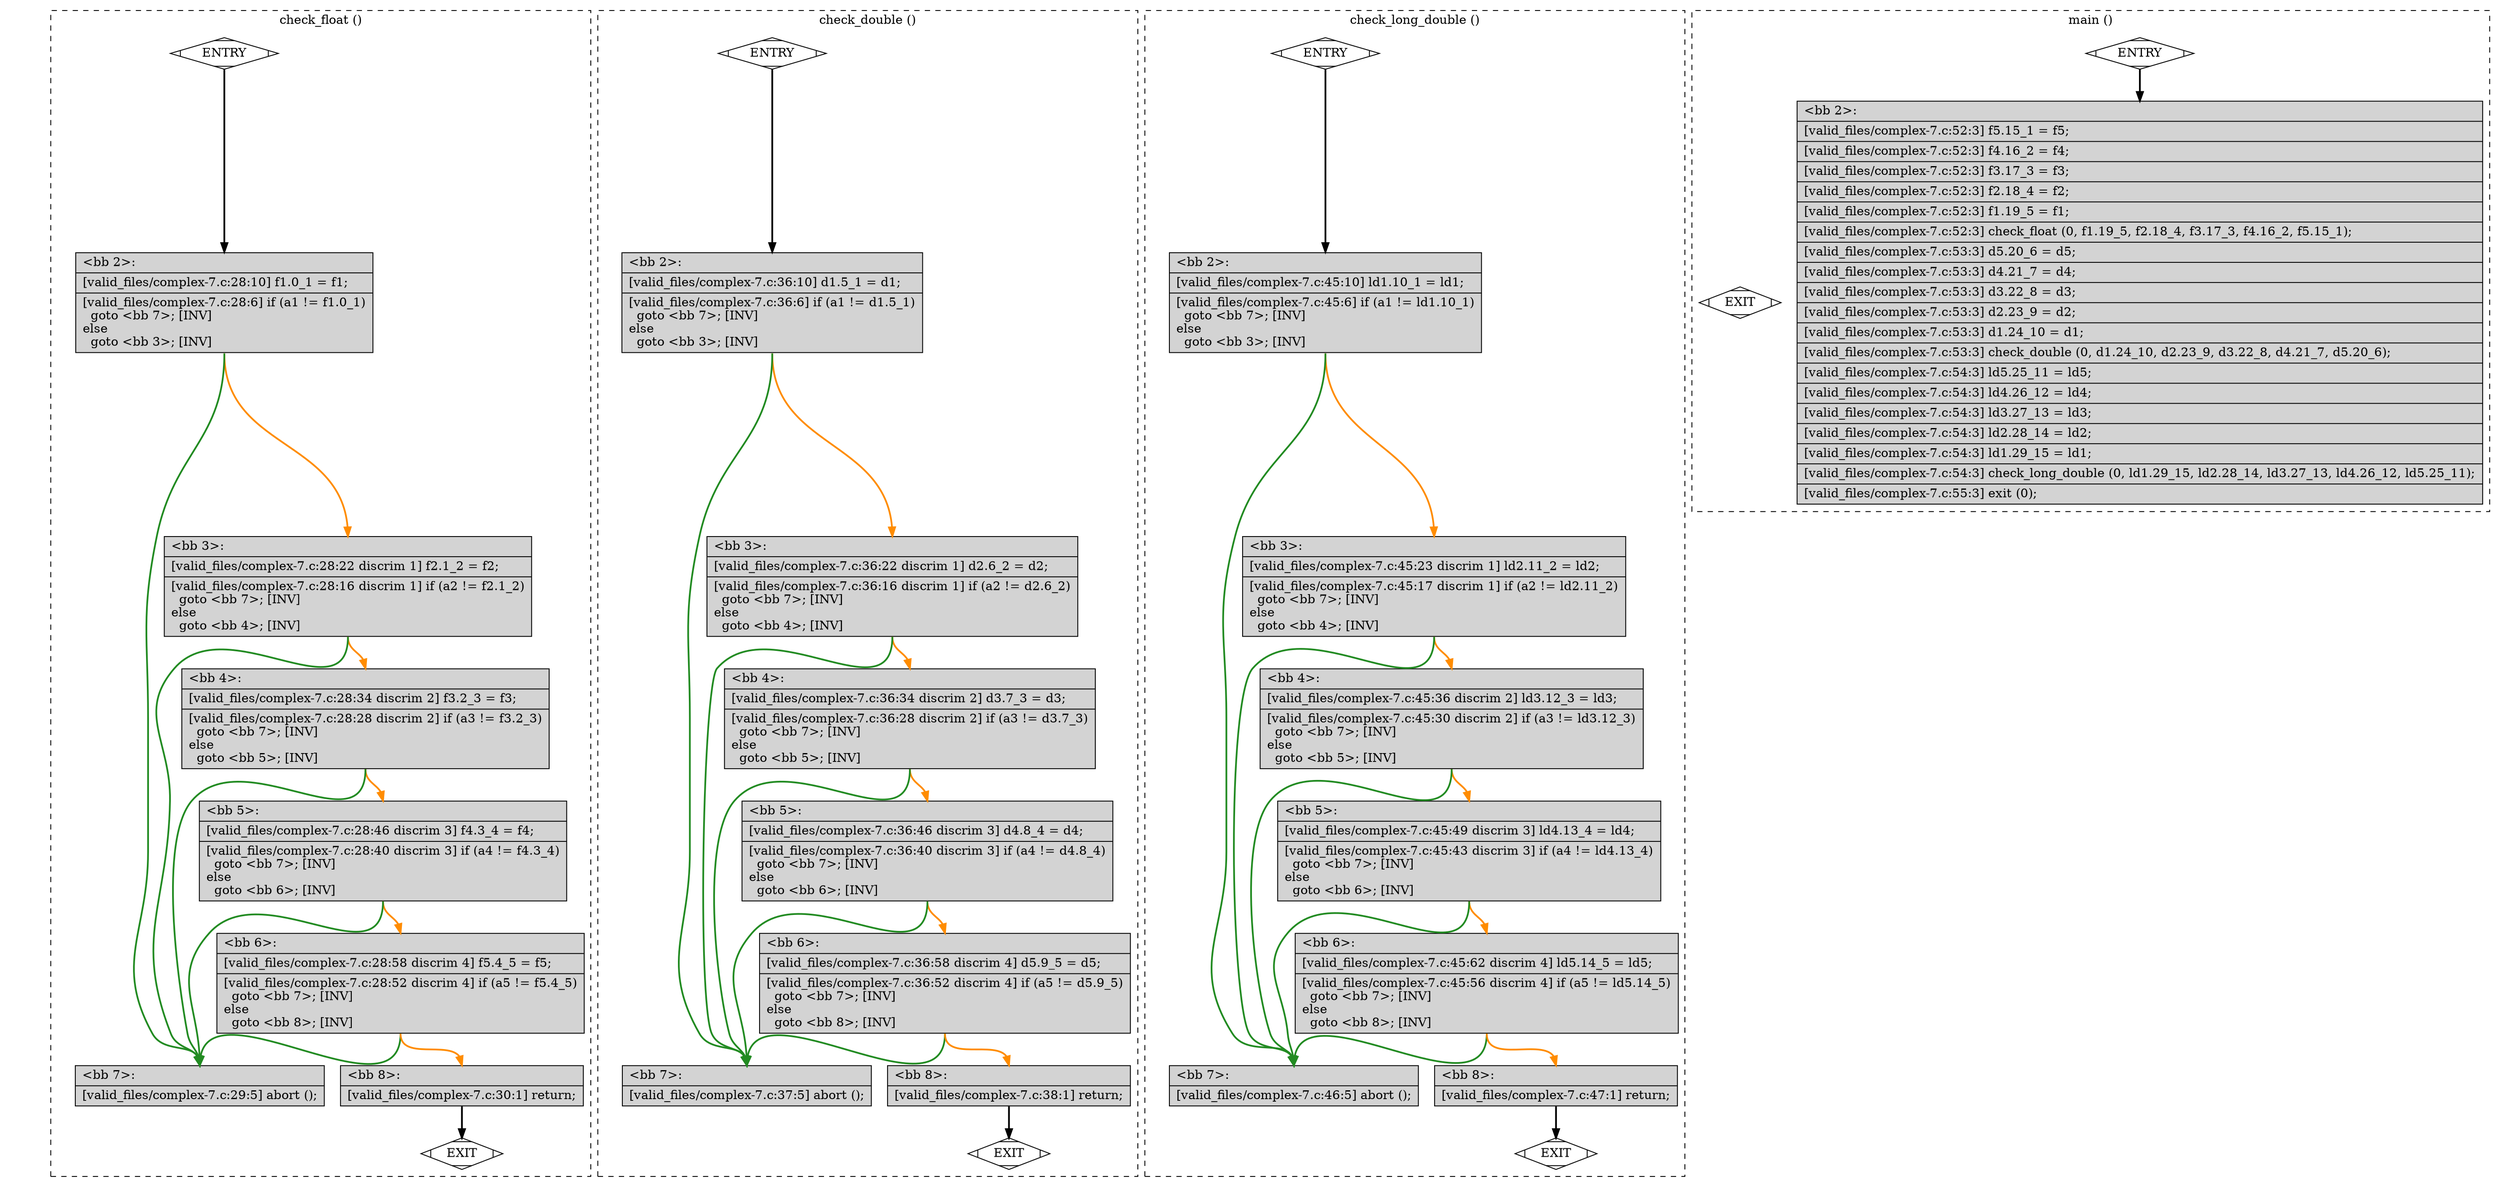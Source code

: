 digraph "a-complex-7.c.015t.cfg" {
overlap=false;
subgraph "cluster_check_float" {
	style="dashed";
	color="black";
	label="check_float ()";
	fn_0_basic_block_0 [shape=Mdiamond,style=filled,fillcolor=white,label="ENTRY"];

	fn_0_basic_block_1 [shape=Mdiamond,style=filled,fillcolor=white,label="EXIT"];

	fn_0_basic_block_2 [shape=record,style=filled,fillcolor=lightgrey,label="{\<bb\ 2\>:\l\
|[valid_files/complex-7.c:28:10]\ f1.0_1\ =\ f1;\l\
|[valid_files/complex-7.c:28:6]\ if\ (a1\ !=\ f1.0_1)\l\
\ \ goto\ \<bb\ 7\>;\ [INV]\l\
else\l\
\ \ goto\ \<bb\ 3\>;\ [INV]\l\
}"];

	fn_0_basic_block_3 [shape=record,style=filled,fillcolor=lightgrey,label="{\<bb\ 3\>:\l\
|[valid_files/complex-7.c:28:22\ discrim\ 1]\ f2.1_2\ =\ f2;\l\
|[valid_files/complex-7.c:28:16\ discrim\ 1]\ if\ (a2\ !=\ f2.1_2)\l\
\ \ goto\ \<bb\ 7\>;\ [INV]\l\
else\l\
\ \ goto\ \<bb\ 4\>;\ [INV]\l\
}"];

	fn_0_basic_block_4 [shape=record,style=filled,fillcolor=lightgrey,label="{\<bb\ 4\>:\l\
|[valid_files/complex-7.c:28:34\ discrim\ 2]\ f3.2_3\ =\ f3;\l\
|[valid_files/complex-7.c:28:28\ discrim\ 2]\ if\ (a3\ !=\ f3.2_3)\l\
\ \ goto\ \<bb\ 7\>;\ [INV]\l\
else\l\
\ \ goto\ \<bb\ 5\>;\ [INV]\l\
}"];

	fn_0_basic_block_5 [shape=record,style=filled,fillcolor=lightgrey,label="{\<bb\ 5\>:\l\
|[valid_files/complex-7.c:28:46\ discrim\ 3]\ f4.3_4\ =\ f4;\l\
|[valid_files/complex-7.c:28:40\ discrim\ 3]\ if\ (a4\ !=\ f4.3_4)\l\
\ \ goto\ \<bb\ 7\>;\ [INV]\l\
else\l\
\ \ goto\ \<bb\ 6\>;\ [INV]\l\
}"];

	fn_0_basic_block_6 [shape=record,style=filled,fillcolor=lightgrey,label="{\<bb\ 6\>:\l\
|[valid_files/complex-7.c:28:58\ discrim\ 4]\ f5.4_5\ =\ f5;\l\
|[valid_files/complex-7.c:28:52\ discrim\ 4]\ if\ (a5\ !=\ f5.4_5)\l\
\ \ goto\ \<bb\ 7\>;\ [INV]\l\
else\l\
\ \ goto\ \<bb\ 8\>;\ [INV]\l\
}"];

	fn_0_basic_block_7 [shape=record,style=filled,fillcolor=lightgrey,label="{\<bb\ 7\>:\l\
|[valid_files/complex-7.c:29:5]\ abort\ ();\l\
}"];

	fn_0_basic_block_8 [shape=record,style=filled,fillcolor=lightgrey,label="{\<bb\ 8\>:\l\
|[valid_files/complex-7.c:30:1]\ return;\l\
}"];

	fn_0_basic_block_0:s -> fn_0_basic_block_2:n [style="solid,bold",color=black,weight=100,constraint=true];
	fn_0_basic_block_2:s -> fn_0_basic_block_7:n [style="solid,bold",color=forestgreen,weight=10,constraint=true];
	fn_0_basic_block_2:s -> fn_0_basic_block_3:n [style="solid,bold",color=darkorange,weight=10,constraint=true];
	fn_0_basic_block_3:s -> fn_0_basic_block_7:n [style="solid,bold",color=forestgreen,weight=10,constraint=true];
	fn_0_basic_block_3:s -> fn_0_basic_block_4:n [style="solid,bold",color=darkorange,weight=10,constraint=true];
	fn_0_basic_block_4:s -> fn_0_basic_block_7:n [style="solid,bold",color=forestgreen,weight=10,constraint=true];
	fn_0_basic_block_4:s -> fn_0_basic_block_5:n [style="solid,bold",color=darkorange,weight=10,constraint=true];
	fn_0_basic_block_5:s -> fn_0_basic_block_7:n [style="solid,bold",color=forestgreen,weight=10,constraint=true];
	fn_0_basic_block_5:s -> fn_0_basic_block_6:n [style="solid,bold",color=darkorange,weight=10,constraint=true];
	fn_0_basic_block_6:s -> fn_0_basic_block_7:n [style="solid,bold",color=forestgreen,weight=10,constraint=true];
	fn_0_basic_block_6:s -> fn_0_basic_block_8:n [style="solid,bold",color=darkorange,weight=10,constraint=true];
	fn_0_basic_block_8:s -> fn_0_basic_block_1:n [style="solid,bold",color=black,weight=10,constraint=true];
	fn_0_basic_block_0:s -> fn_0_basic_block_1:n [style="invis",constraint=true];
}
subgraph "cluster_check_double" {
	style="dashed";
	color="black";
	label="check_double ()";
	fn_1_basic_block_0 [shape=Mdiamond,style=filled,fillcolor=white,label="ENTRY"];

	fn_1_basic_block_1 [shape=Mdiamond,style=filled,fillcolor=white,label="EXIT"];

	fn_1_basic_block_2 [shape=record,style=filled,fillcolor=lightgrey,label="{\<bb\ 2\>:\l\
|[valid_files/complex-7.c:36:10]\ d1.5_1\ =\ d1;\l\
|[valid_files/complex-7.c:36:6]\ if\ (a1\ !=\ d1.5_1)\l\
\ \ goto\ \<bb\ 7\>;\ [INV]\l\
else\l\
\ \ goto\ \<bb\ 3\>;\ [INV]\l\
}"];

	fn_1_basic_block_3 [shape=record,style=filled,fillcolor=lightgrey,label="{\<bb\ 3\>:\l\
|[valid_files/complex-7.c:36:22\ discrim\ 1]\ d2.6_2\ =\ d2;\l\
|[valid_files/complex-7.c:36:16\ discrim\ 1]\ if\ (a2\ !=\ d2.6_2)\l\
\ \ goto\ \<bb\ 7\>;\ [INV]\l\
else\l\
\ \ goto\ \<bb\ 4\>;\ [INV]\l\
}"];

	fn_1_basic_block_4 [shape=record,style=filled,fillcolor=lightgrey,label="{\<bb\ 4\>:\l\
|[valid_files/complex-7.c:36:34\ discrim\ 2]\ d3.7_3\ =\ d3;\l\
|[valid_files/complex-7.c:36:28\ discrim\ 2]\ if\ (a3\ !=\ d3.7_3)\l\
\ \ goto\ \<bb\ 7\>;\ [INV]\l\
else\l\
\ \ goto\ \<bb\ 5\>;\ [INV]\l\
}"];

	fn_1_basic_block_5 [shape=record,style=filled,fillcolor=lightgrey,label="{\<bb\ 5\>:\l\
|[valid_files/complex-7.c:36:46\ discrim\ 3]\ d4.8_4\ =\ d4;\l\
|[valid_files/complex-7.c:36:40\ discrim\ 3]\ if\ (a4\ !=\ d4.8_4)\l\
\ \ goto\ \<bb\ 7\>;\ [INV]\l\
else\l\
\ \ goto\ \<bb\ 6\>;\ [INV]\l\
}"];

	fn_1_basic_block_6 [shape=record,style=filled,fillcolor=lightgrey,label="{\<bb\ 6\>:\l\
|[valid_files/complex-7.c:36:58\ discrim\ 4]\ d5.9_5\ =\ d5;\l\
|[valid_files/complex-7.c:36:52\ discrim\ 4]\ if\ (a5\ !=\ d5.9_5)\l\
\ \ goto\ \<bb\ 7\>;\ [INV]\l\
else\l\
\ \ goto\ \<bb\ 8\>;\ [INV]\l\
}"];

	fn_1_basic_block_7 [shape=record,style=filled,fillcolor=lightgrey,label="{\<bb\ 7\>:\l\
|[valid_files/complex-7.c:37:5]\ abort\ ();\l\
}"];

	fn_1_basic_block_8 [shape=record,style=filled,fillcolor=lightgrey,label="{\<bb\ 8\>:\l\
|[valid_files/complex-7.c:38:1]\ return;\l\
}"];

	fn_1_basic_block_0:s -> fn_1_basic_block_2:n [style="solid,bold",color=black,weight=100,constraint=true];
	fn_1_basic_block_2:s -> fn_1_basic_block_7:n [style="solid,bold",color=forestgreen,weight=10,constraint=true];
	fn_1_basic_block_2:s -> fn_1_basic_block_3:n [style="solid,bold",color=darkorange,weight=10,constraint=true];
	fn_1_basic_block_3:s -> fn_1_basic_block_7:n [style="solid,bold",color=forestgreen,weight=10,constraint=true];
	fn_1_basic_block_3:s -> fn_1_basic_block_4:n [style="solid,bold",color=darkorange,weight=10,constraint=true];
	fn_1_basic_block_4:s -> fn_1_basic_block_7:n [style="solid,bold",color=forestgreen,weight=10,constraint=true];
	fn_1_basic_block_4:s -> fn_1_basic_block_5:n [style="solid,bold",color=darkorange,weight=10,constraint=true];
	fn_1_basic_block_5:s -> fn_1_basic_block_7:n [style="solid,bold",color=forestgreen,weight=10,constraint=true];
	fn_1_basic_block_5:s -> fn_1_basic_block_6:n [style="solid,bold",color=darkorange,weight=10,constraint=true];
	fn_1_basic_block_6:s -> fn_1_basic_block_7:n [style="solid,bold",color=forestgreen,weight=10,constraint=true];
	fn_1_basic_block_6:s -> fn_1_basic_block_8:n [style="solid,bold",color=darkorange,weight=10,constraint=true];
	fn_1_basic_block_8:s -> fn_1_basic_block_1:n [style="solid,bold",color=black,weight=10,constraint=true];
	fn_1_basic_block_0:s -> fn_1_basic_block_1:n [style="invis",constraint=true];
}
subgraph "cluster_check_long_double" {
	style="dashed";
	color="black";
	label="check_long_double ()";
	fn_2_basic_block_0 [shape=Mdiamond,style=filled,fillcolor=white,label="ENTRY"];

	fn_2_basic_block_1 [shape=Mdiamond,style=filled,fillcolor=white,label="EXIT"];

	fn_2_basic_block_2 [shape=record,style=filled,fillcolor=lightgrey,label="{\<bb\ 2\>:\l\
|[valid_files/complex-7.c:45:10]\ ld1.10_1\ =\ ld1;\l\
|[valid_files/complex-7.c:45:6]\ if\ (a1\ !=\ ld1.10_1)\l\
\ \ goto\ \<bb\ 7\>;\ [INV]\l\
else\l\
\ \ goto\ \<bb\ 3\>;\ [INV]\l\
}"];

	fn_2_basic_block_3 [shape=record,style=filled,fillcolor=lightgrey,label="{\<bb\ 3\>:\l\
|[valid_files/complex-7.c:45:23\ discrim\ 1]\ ld2.11_2\ =\ ld2;\l\
|[valid_files/complex-7.c:45:17\ discrim\ 1]\ if\ (a2\ !=\ ld2.11_2)\l\
\ \ goto\ \<bb\ 7\>;\ [INV]\l\
else\l\
\ \ goto\ \<bb\ 4\>;\ [INV]\l\
}"];

	fn_2_basic_block_4 [shape=record,style=filled,fillcolor=lightgrey,label="{\<bb\ 4\>:\l\
|[valid_files/complex-7.c:45:36\ discrim\ 2]\ ld3.12_3\ =\ ld3;\l\
|[valid_files/complex-7.c:45:30\ discrim\ 2]\ if\ (a3\ !=\ ld3.12_3)\l\
\ \ goto\ \<bb\ 7\>;\ [INV]\l\
else\l\
\ \ goto\ \<bb\ 5\>;\ [INV]\l\
}"];

	fn_2_basic_block_5 [shape=record,style=filled,fillcolor=lightgrey,label="{\<bb\ 5\>:\l\
|[valid_files/complex-7.c:45:49\ discrim\ 3]\ ld4.13_4\ =\ ld4;\l\
|[valid_files/complex-7.c:45:43\ discrim\ 3]\ if\ (a4\ !=\ ld4.13_4)\l\
\ \ goto\ \<bb\ 7\>;\ [INV]\l\
else\l\
\ \ goto\ \<bb\ 6\>;\ [INV]\l\
}"];

	fn_2_basic_block_6 [shape=record,style=filled,fillcolor=lightgrey,label="{\<bb\ 6\>:\l\
|[valid_files/complex-7.c:45:62\ discrim\ 4]\ ld5.14_5\ =\ ld5;\l\
|[valid_files/complex-7.c:45:56\ discrim\ 4]\ if\ (a5\ !=\ ld5.14_5)\l\
\ \ goto\ \<bb\ 7\>;\ [INV]\l\
else\l\
\ \ goto\ \<bb\ 8\>;\ [INV]\l\
}"];

	fn_2_basic_block_7 [shape=record,style=filled,fillcolor=lightgrey,label="{\<bb\ 7\>:\l\
|[valid_files/complex-7.c:46:5]\ abort\ ();\l\
}"];

	fn_2_basic_block_8 [shape=record,style=filled,fillcolor=lightgrey,label="{\<bb\ 8\>:\l\
|[valid_files/complex-7.c:47:1]\ return;\l\
}"];

	fn_2_basic_block_0:s -> fn_2_basic_block_2:n [style="solid,bold",color=black,weight=100,constraint=true];
	fn_2_basic_block_2:s -> fn_2_basic_block_7:n [style="solid,bold",color=forestgreen,weight=10,constraint=true];
	fn_2_basic_block_2:s -> fn_2_basic_block_3:n [style="solid,bold",color=darkorange,weight=10,constraint=true];
	fn_2_basic_block_3:s -> fn_2_basic_block_7:n [style="solid,bold",color=forestgreen,weight=10,constraint=true];
	fn_2_basic_block_3:s -> fn_2_basic_block_4:n [style="solid,bold",color=darkorange,weight=10,constraint=true];
	fn_2_basic_block_4:s -> fn_2_basic_block_7:n [style="solid,bold",color=forestgreen,weight=10,constraint=true];
	fn_2_basic_block_4:s -> fn_2_basic_block_5:n [style="solid,bold",color=darkorange,weight=10,constraint=true];
	fn_2_basic_block_5:s -> fn_2_basic_block_7:n [style="solid,bold",color=forestgreen,weight=10,constraint=true];
	fn_2_basic_block_5:s -> fn_2_basic_block_6:n [style="solid,bold",color=darkorange,weight=10,constraint=true];
	fn_2_basic_block_6:s -> fn_2_basic_block_7:n [style="solid,bold",color=forestgreen,weight=10,constraint=true];
	fn_2_basic_block_6:s -> fn_2_basic_block_8:n [style="solid,bold",color=darkorange,weight=10,constraint=true];
	fn_2_basic_block_8:s -> fn_2_basic_block_1:n [style="solid,bold",color=black,weight=10,constraint=true];
	fn_2_basic_block_0:s -> fn_2_basic_block_1:n [style="invis",constraint=true];
}
subgraph "cluster_main" {
	style="dashed";
	color="black";
	label="main ()";
	fn_3_basic_block_0 [shape=Mdiamond,style=filled,fillcolor=white,label="ENTRY"];

	fn_3_basic_block_1 [shape=Mdiamond,style=filled,fillcolor=white,label="EXIT"];

	fn_3_basic_block_2 [shape=record,style=filled,fillcolor=lightgrey,label="{\<bb\ 2\>:\l\
|[valid_files/complex-7.c:52:3]\ f5.15_1\ =\ f5;\l\
|[valid_files/complex-7.c:52:3]\ f4.16_2\ =\ f4;\l\
|[valid_files/complex-7.c:52:3]\ f3.17_3\ =\ f3;\l\
|[valid_files/complex-7.c:52:3]\ f2.18_4\ =\ f2;\l\
|[valid_files/complex-7.c:52:3]\ f1.19_5\ =\ f1;\l\
|[valid_files/complex-7.c:52:3]\ check_float\ (0,\ f1.19_5,\ f2.18_4,\ f3.17_3,\ f4.16_2,\ f5.15_1);\l\
|[valid_files/complex-7.c:53:3]\ d5.20_6\ =\ d5;\l\
|[valid_files/complex-7.c:53:3]\ d4.21_7\ =\ d4;\l\
|[valid_files/complex-7.c:53:3]\ d3.22_8\ =\ d3;\l\
|[valid_files/complex-7.c:53:3]\ d2.23_9\ =\ d2;\l\
|[valid_files/complex-7.c:53:3]\ d1.24_10\ =\ d1;\l\
|[valid_files/complex-7.c:53:3]\ check_double\ (0,\ d1.24_10,\ d2.23_9,\ d3.22_8,\ d4.21_7,\ d5.20_6);\l\
|[valid_files/complex-7.c:54:3]\ ld5.25_11\ =\ ld5;\l\
|[valid_files/complex-7.c:54:3]\ ld4.26_12\ =\ ld4;\l\
|[valid_files/complex-7.c:54:3]\ ld3.27_13\ =\ ld3;\l\
|[valid_files/complex-7.c:54:3]\ ld2.28_14\ =\ ld2;\l\
|[valid_files/complex-7.c:54:3]\ ld1.29_15\ =\ ld1;\l\
|[valid_files/complex-7.c:54:3]\ check_long_double\ (0,\ ld1.29_15,\ ld2.28_14,\ ld3.27_13,\ ld4.26_12,\ ld5.25_11);\l\
|[valid_files/complex-7.c:55:3]\ exit\ (0);\l\
}"];

	fn_3_basic_block_0:s -> fn_3_basic_block_2:n [style="solid,bold",color=black,weight=100,constraint=true];
	fn_3_basic_block_0:s -> fn_3_basic_block_1:n [style="invis",constraint=true];
}
}

